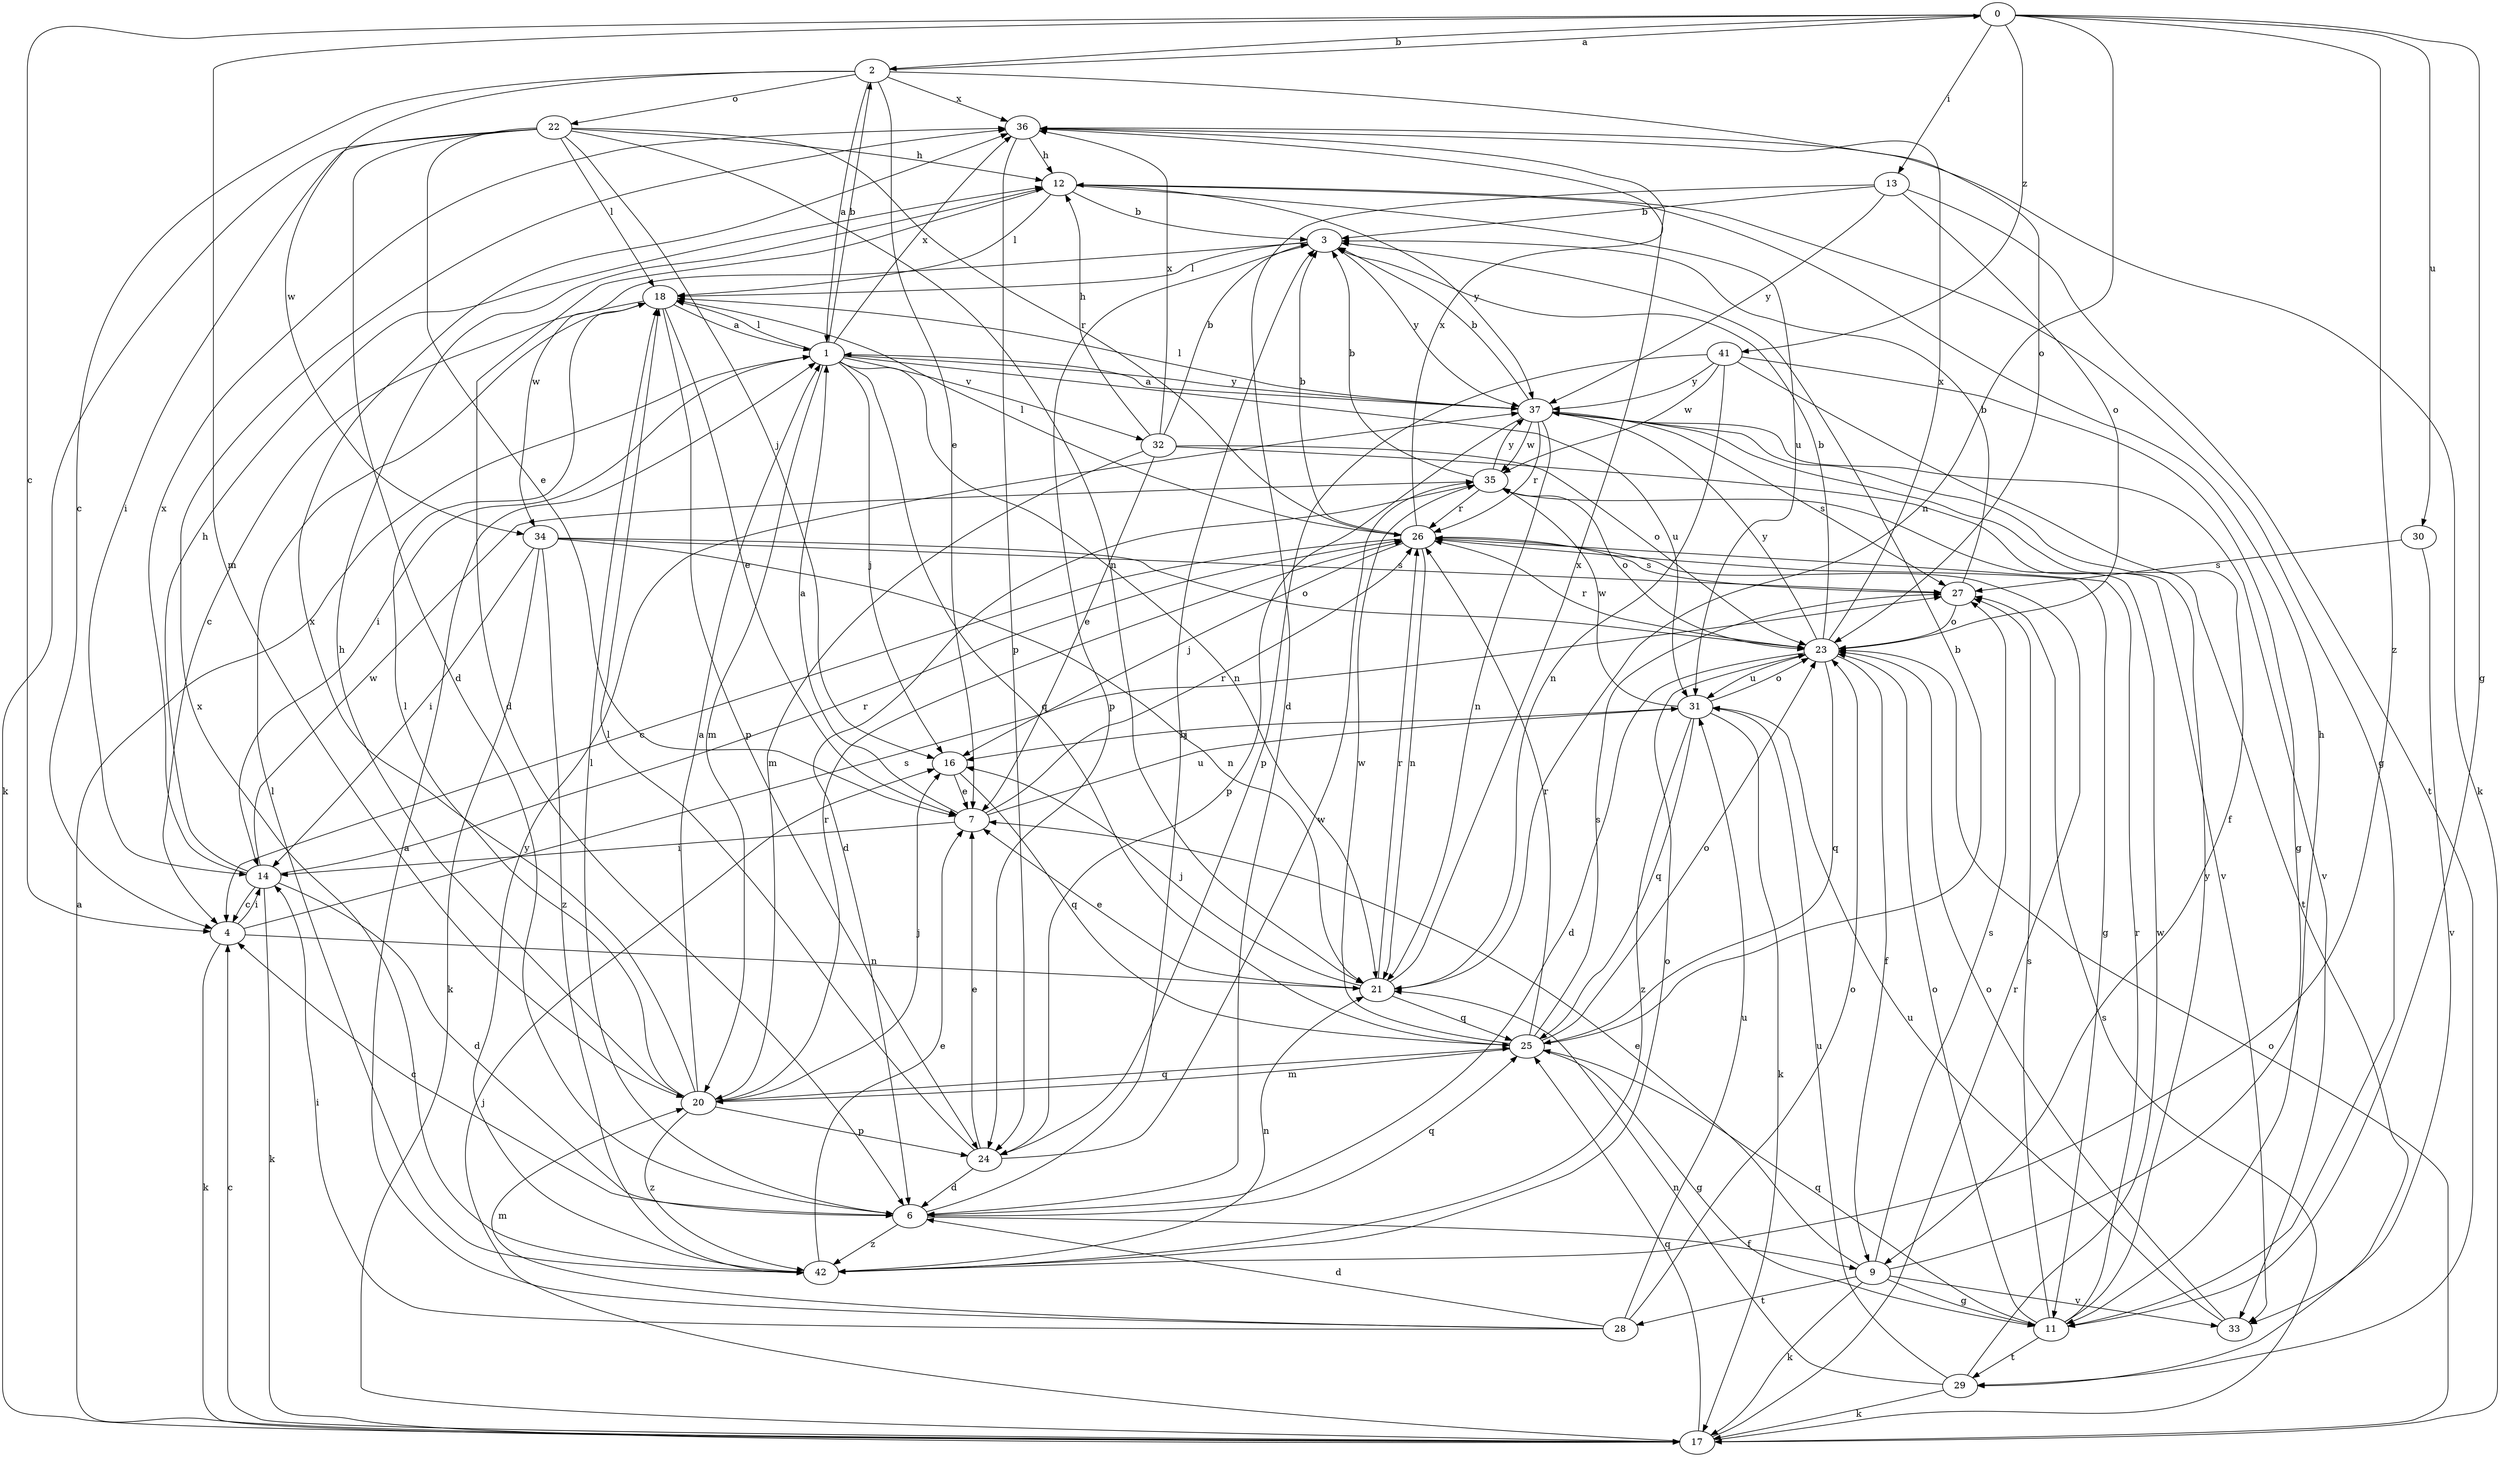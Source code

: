 strict digraph  {
0;
1;
2;
3;
4;
6;
7;
9;
11;
12;
13;
14;
16;
17;
18;
20;
21;
22;
23;
24;
25;
26;
27;
28;
29;
30;
31;
32;
33;
34;
35;
36;
37;
41;
42;
0 -> 2  [label=b];
0 -> 4  [label=c];
0 -> 11  [label=g];
0 -> 13  [label=i];
0 -> 20  [label=m];
0 -> 21  [label=n];
0 -> 30  [label=u];
0 -> 41  [label=z];
0 -> 42  [label=z];
1 -> 2  [label=b];
1 -> 14  [label=i];
1 -> 16  [label=j];
1 -> 18  [label=l];
1 -> 20  [label=m];
1 -> 21  [label=n];
1 -> 25  [label=q];
1 -> 31  [label=u];
1 -> 32  [label=v];
1 -> 36  [label=x];
1 -> 37  [label=y];
2 -> 0  [label=a];
2 -> 1  [label=a];
2 -> 4  [label=c];
2 -> 7  [label=e];
2 -> 22  [label=o];
2 -> 23  [label=o];
2 -> 34  [label=w];
2 -> 36  [label=x];
3 -> 18  [label=l];
3 -> 24  [label=p];
3 -> 34  [label=w];
3 -> 37  [label=y];
4 -> 14  [label=i];
4 -> 17  [label=k];
4 -> 21  [label=n];
4 -> 27  [label=s];
6 -> 3  [label=b];
6 -> 4  [label=c];
6 -> 9  [label=f];
6 -> 18  [label=l];
6 -> 25  [label=q];
6 -> 42  [label=z];
7 -> 1  [label=a];
7 -> 14  [label=i];
7 -> 26  [label=r];
7 -> 31  [label=u];
9 -> 7  [label=e];
9 -> 11  [label=g];
9 -> 12  [label=h];
9 -> 17  [label=k];
9 -> 27  [label=s];
9 -> 28  [label=t];
9 -> 33  [label=v];
11 -> 23  [label=o];
11 -> 25  [label=q];
11 -> 26  [label=r];
11 -> 27  [label=s];
11 -> 29  [label=t];
11 -> 37  [label=y];
12 -> 3  [label=b];
12 -> 6  [label=d];
12 -> 11  [label=g];
12 -> 18  [label=l];
12 -> 31  [label=u];
12 -> 37  [label=y];
13 -> 3  [label=b];
13 -> 6  [label=d];
13 -> 23  [label=o];
13 -> 29  [label=t];
13 -> 37  [label=y];
14 -> 4  [label=c];
14 -> 6  [label=d];
14 -> 12  [label=h];
14 -> 17  [label=k];
14 -> 26  [label=r];
14 -> 35  [label=w];
14 -> 36  [label=x];
16 -> 7  [label=e];
16 -> 25  [label=q];
17 -> 1  [label=a];
17 -> 4  [label=c];
17 -> 16  [label=j];
17 -> 23  [label=o];
17 -> 25  [label=q];
17 -> 26  [label=r];
17 -> 27  [label=s];
18 -> 1  [label=a];
18 -> 4  [label=c];
18 -> 7  [label=e];
18 -> 24  [label=p];
20 -> 1  [label=a];
20 -> 12  [label=h];
20 -> 16  [label=j];
20 -> 18  [label=l];
20 -> 24  [label=p];
20 -> 25  [label=q];
20 -> 26  [label=r];
20 -> 36  [label=x];
20 -> 42  [label=z];
21 -> 7  [label=e];
21 -> 16  [label=j];
21 -> 25  [label=q];
21 -> 26  [label=r];
21 -> 36  [label=x];
22 -> 6  [label=d];
22 -> 7  [label=e];
22 -> 12  [label=h];
22 -> 14  [label=i];
22 -> 16  [label=j];
22 -> 17  [label=k];
22 -> 18  [label=l];
22 -> 21  [label=n];
22 -> 26  [label=r];
23 -> 3  [label=b];
23 -> 6  [label=d];
23 -> 9  [label=f];
23 -> 25  [label=q];
23 -> 26  [label=r];
23 -> 31  [label=u];
23 -> 36  [label=x];
23 -> 37  [label=y];
24 -> 6  [label=d];
24 -> 7  [label=e];
24 -> 18  [label=l];
24 -> 35  [label=w];
25 -> 3  [label=b];
25 -> 11  [label=g];
25 -> 20  [label=m];
25 -> 23  [label=o];
25 -> 26  [label=r];
25 -> 27  [label=s];
25 -> 35  [label=w];
26 -> 3  [label=b];
26 -> 4  [label=c];
26 -> 11  [label=g];
26 -> 16  [label=j];
26 -> 18  [label=l];
26 -> 21  [label=n];
26 -> 27  [label=s];
26 -> 36  [label=x];
27 -> 3  [label=b];
27 -> 23  [label=o];
28 -> 1  [label=a];
28 -> 6  [label=d];
28 -> 14  [label=i];
28 -> 20  [label=m];
28 -> 23  [label=o];
28 -> 31  [label=u];
29 -> 17  [label=k];
29 -> 21  [label=n];
29 -> 31  [label=u];
29 -> 35  [label=w];
30 -> 27  [label=s];
30 -> 33  [label=v];
31 -> 16  [label=j];
31 -> 17  [label=k];
31 -> 23  [label=o];
31 -> 25  [label=q];
31 -> 35  [label=w];
31 -> 42  [label=z];
32 -> 3  [label=b];
32 -> 7  [label=e];
32 -> 12  [label=h];
32 -> 20  [label=m];
32 -> 23  [label=o];
32 -> 33  [label=v];
32 -> 36  [label=x];
33 -> 23  [label=o];
33 -> 31  [label=u];
34 -> 14  [label=i];
34 -> 17  [label=k];
34 -> 21  [label=n];
34 -> 23  [label=o];
34 -> 27  [label=s];
34 -> 42  [label=z];
35 -> 3  [label=b];
35 -> 6  [label=d];
35 -> 23  [label=o];
35 -> 26  [label=r];
35 -> 37  [label=y];
36 -> 12  [label=h];
36 -> 17  [label=k];
36 -> 24  [label=p];
37 -> 1  [label=a];
37 -> 3  [label=b];
37 -> 18  [label=l];
37 -> 21  [label=n];
37 -> 24  [label=p];
37 -> 26  [label=r];
37 -> 27  [label=s];
37 -> 29  [label=t];
37 -> 33  [label=v];
37 -> 35  [label=w];
41 -> 9  [label=f];
41 -> 11  [label=g];
41 -> 21  [label=n];
41 -> 24  [label=p];
41 -> 35  [label=w];
41 -> 37  [label=y];
42 -> 7  [label=e];
42 -> 18  [label=l];
42 -> 21  [label=n];
42 -> 23  [label=o];
42 -> 36  [label=x];
42 -> 37  [label=y];
}
